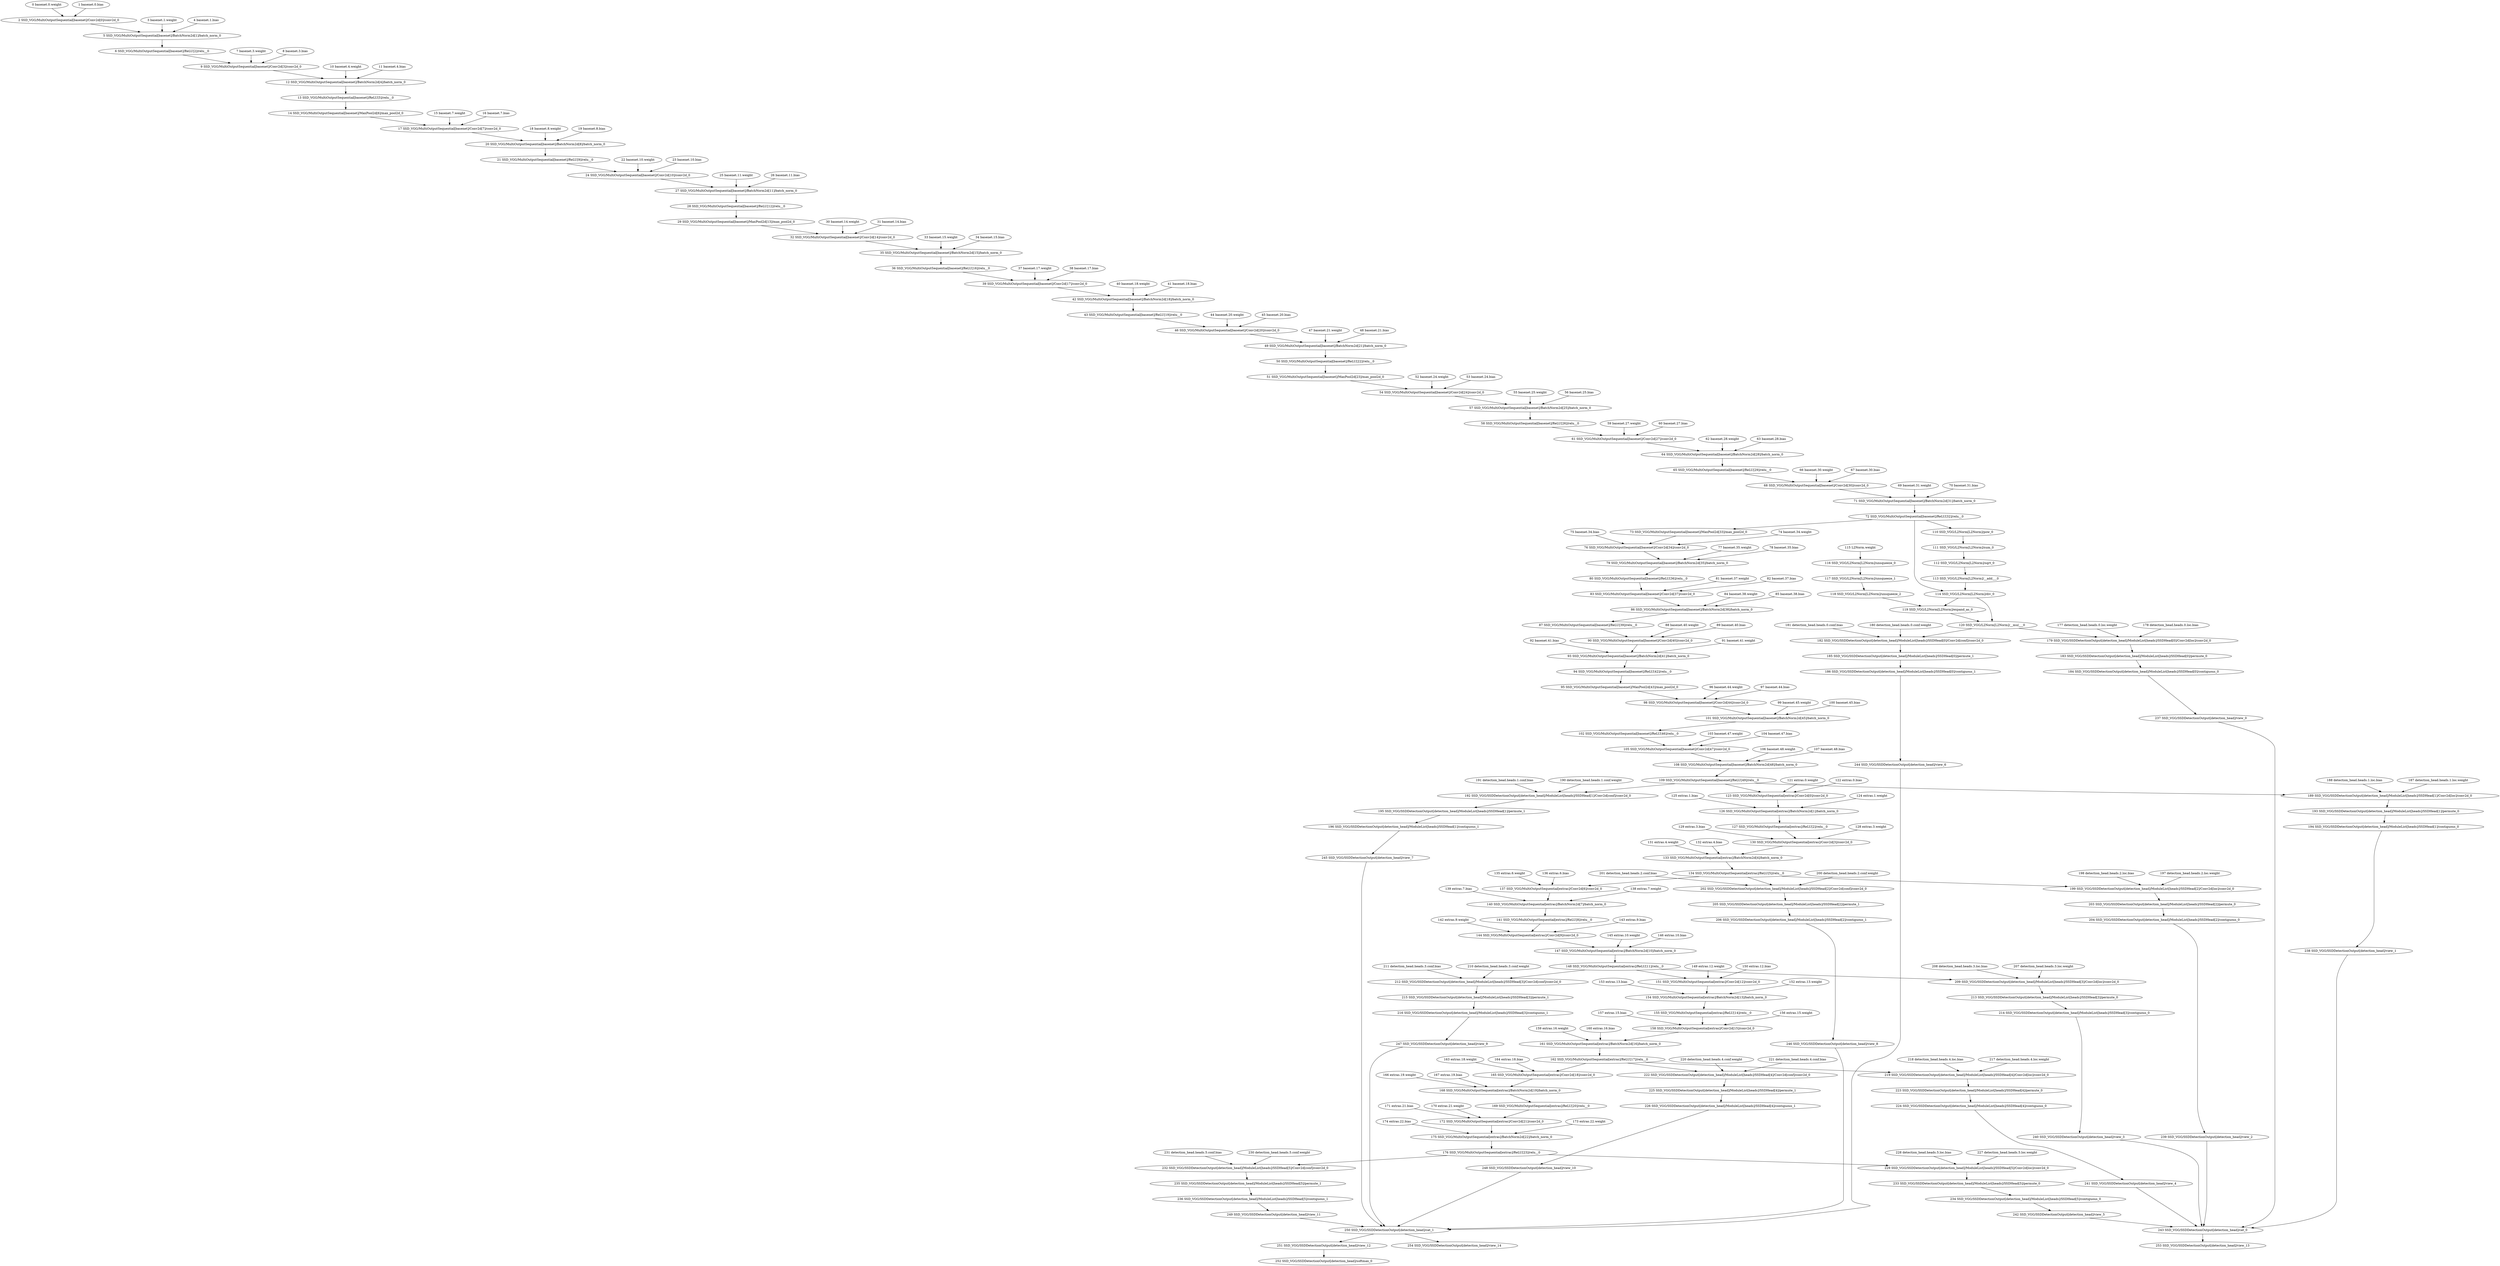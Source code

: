 strict digraph  {
"0 basenet.0.weight" [id=0, type=nncf_model_const];
"1 basenet.0.bias" [id=1, type=nncf_model_const];
"2 SSD_VGG/MultiOutputSequential[basenet]/Conv2d[0]/conv2d_0" [id=2, type=conv2d];
"3 basenet.1.weight" [id=3, type=nncf_model_const];
"4 basenet.1.bias" [id=4, type=nncf_model_const];
"5 SSD_VGG/MultiOutputSequential[basenet]/BatchNorm2d[1]/batch_norm_0" [id=5, type=batch_norm];
"6 SSD_VGG/MultiOutputSequential[basenet]/ReLU[2]/relu__0" [id=6, type=relu_];
"7 basenet.3.weight" [id=7, type=nncf_model_const];
"8 basenet.3.bias" [id=8, type=nncf_model_const];
"9 SSD_VGG/MultiOutputSequential[basenet]/Conv2d[3]/conv2d_0" [id=9, type=conv2d];
"10 basenet.4.weight" [id=10, type=nncf_model_const];
"11 basenet.4.bias" [id=11, type=nncf_model_const];
"12 SSD_VGG/MultiOutputSequential[basenet]/BatchNorm2d[4]/batch_norm_0" [id=12, type=batch_norm];
"13 SSD_VGG/MultiOutputSequential[basenet]/ReLU[5]/relu__0" [id=13, type=relu_];
"14 SSD_VGG/MultiOutputSequential[basenet]/MaxPool2d[6]/max_pool2d_0" [id=14, type=max_pool2d];
"15 basenet.7.weight" [id=15, type=nncf_model_const];
"16 basenet.7.bias" [id=16, type=nncf_model_const];
"17 SSD_VGG/MultiOutputSequential[basenet]/Conv2d[7]/conv2d_0" [id=17, type=conv2d];
"18 basenet.8.weight" [id=18, type=nncf_model_const];
"19 basenet.8.bias" [id=19, type=nncf_model_const];
"20 SSD_VGG/MultiOutputSequential[basenet]/BatchNorm2d[8]/batch_norm_0" [id=20, type=batch_norm];
"21 SSD_VGG/MultiOutputSequential[basenet]/ReLU[9]/relu__0" [id=21, type=relu_];
"22 basenet.10.weight" [id=22, type=nncf_model_const];
"23 basenet.10.bias" [id=23, type=nncf_model_const];
"24 SSD_VGG/MultiOutputSequential[basenet]/Conv2d[10]/conv2d_0" [id=24, type=conv2d];
"25 basenet.11.weight" [id=25, type=nncf_model_const];
"26 basenet.11.bias" [id=26, type=nncf_model_const];
"27 SSD_VGG/MultiOutputSequential[basenet]/BatchNorm2d[11]/batch_norm_0" [id=27, type=batch_norm];
"28 SSD_VGG/MultiOutputSequential[basenet]/ReLU[12]/relu__0" [id=28, type=relu_];
"29 SSD_VGG/MultiOutputSequential[basenet]/MaxPool2d[13]/max_pool2d_0" [id=29, type=max_pool2d];
"30 basenet.14.weight" [id=30, type=nncf_model_const];
"31 basenet.14.bias" [id=31, type=nncf_model_const];
"32 SSD_VGG/MultiOutputSequential[basenet]/Conv2d[14]/conv2d_0" [id=32, type=conv2d];
"33 basenet.15.weight" [id=33, type=nncf_model_const];
"34 basenet.15.bias" [id=34, type=nncf_model_const];
"35 SSD_VGG/MultiOutputSequential[basenet]/BatchNorm2d[15]/batch_norm_0" [id=35, type=batch_norm];
"36 SSD_VGG/MultiOutputSequential[basenet]/ReLU[16]/relu__0" [id=36, type=relu_];
"37 basenet.17.weight" [id=37, type=nncf_model_const];
"38 basenet.17.bias" [id=38, type=nncf_model_const];
"39 SSD_VGG/MultiOutputSequential[basenet]/Conv2d[17]/conv2d_0" [id=39, type=conv2d];
"40 basenet.18.weight" [id=40, type=nncf_model_const];
"41 basenet.18.bias" [id=41, type=nncf_model_const];
"42 SSD_VGG/MultiOutputSequential[basenet]/BatchNorm2d[18]/batch_norm_0" [id=42, type=batch_norm];
"43 SSD_VGG/MultiOutputSequential[basenet]/ReLU[19]/relu__0" [id=43, type=relu_];
"44 basenet.20.weight" [id=44, type=nncf_model_const];
"45 basenet.20.bias" [id=45, type=nncf_model_const];
"46 SSD_VGG/MultiOutputSequential[basenet]/Conv2d[20]/conv2d_0" [id=46, type=conv2d];
"47 basenet.21.weight" [id=47, type=nncf_model_const];
"48 basenet.21.bias" [id=48, type=nncf_model_const];
"49 SSD_VGG/MultiOutputSequential[basenet]/BatchNorm2d[21]/batch_norm_0" [id=49, type=batch_norm];
"50 SSD_VGG/MultiOutputSequential[basenet]/ReLU[22]/relu__0" [id=50, type=relu_];
"51 SSD_VGG/MultiOutputSequential[basenet]/MaxPool2d[23]/max_pool2d_0" [id=51, type=max_pool2d];
"52 basenet.24.weight" [id=52, type=nncf_model_const];
"53 basenet.24.bias" [id=53, type=nncf_model_const];
"54 SSD_VGG/MultiOutputSequential[basenet]/Conv2d[24]/conv2d_0" [id=54, type=conv2d];
"55 basenet.25.weight" [id=55, type=nncf_model_const];
"56 basenet.25.bias" [id=56, type=nncf_model_const];
"57 SSD_VGG/MultiOutputSequential[basenet]/BatchNorm2d[25]/batch_norm_0" [id=57, type=batch_norm];
"58 SSD_VGG/MultiOutputSequential[basenet]/ReLU[26]/relu__0" [id=58, type=relu_];
"59 basenet.27.weight" [id=59, type=nncf_model_const];
"60 basenet.27.bias" [id=60, type=nncf_model_const];
"61 SSD_VGG/MultiOutputSequential[basenet]/Conv2d[27]/conv2d_0" [id=61, type=conv2d];
"62 basenet.28.weight" [id=62, type=nncf_model_const];
"63 basenet.28.bias" [id=63, type=nncf_model_const];
"64 SSD_VGG/MultiOutputSequential[basenet]/BatchNorm2d[28]/batch_norm_0" [id=64, type=batch_norm];
"65 SSD_VGG/MultiOutputSequential[basenet]/ReLU[29]/relu__0" [id=65, type=relu_];
"66 basenet.30.weight" [id=66, type=nncf_model_const];
"67 basenet.30.bias" [id=67, type=nncf_model_const];
"68 SSD_VGG/MultiOutputSequential[basenet]/Conv2d[30]/conv2d_0" [id=68, type=conv2d];
"69 basenet.31.weight" [id=69, type=nncf_model_const];
"70 basenet.31.bias" [id=70, type=nncf_model_const];
"71 SSD_VGG/MultiOutputSequential[basenet]/BatchNorm2d[31]/batch_norm_0" [id=71, type=batch_norm];
"72 SSD_VGG/MultiOutputSequential[basenet]/ReLU[32]/relu__0" [id=72, type=relu_];
"73 SSD_VGG/MultiOutputSequential[basenet]/MaxPool2d[33]/max_pool2d_0" [id=73, type=max_pool2d];
"74 basenet.34.weight" [id=74, type=nncf_model_const];
"75 basenet.34.bias" [id=75, type=nncf_model_const];
"76 SSD_VGG/MultiOutputSequential[basenet]/Conv2d[34]/conv2d_0" [id=76, type=conv2d];
"77 basenet.35.weight" [id=77, type=nncf_model_const];
"78 basenet.35.bias" [id=78, type=nncf_model_const];
"79 SSD_VGG/MultiOutputSequential[basenet]/BatchNorm2d[35]/batch_norm_0" [id=79, type=batch_norm];
"80 SSD_VGG/MultiOutputSequential[basenet]/ReLU[36]/relu__0" [id=80, type=relu_];
"81 basenet.37.weight" [id=81, type=nncf_model_const];
"82 basenet.37.bias" [id=82, type=nncf_model_const];
"83 SSD_VGG/MultiOutputSequential[basenet]/Conv2d[37]/conv2d_0" [id=83, type=conv2d];
"84 basenet.38.weight" [id=84, type=nncf_model_const];
"85 basenet.38.bias" [id=85, type=nncf_model_const];
"86 SSD_VGG/MultiOutputSequential[basenet]/BatchNorm2d[38]/batch_norm_0" [id=86, type=batch_norm];
"87 SSD_VGG/MultiOutputSequential[basenet]/ReLU[39]/relu__0" [id=87, type=relu_];
"88 basenet.40.weight" [id=88, type=nncf_model_const];
"89 basenet.40.bias" [id=89, type=nncf_model_const];
"90 SSD_VGG/MultiOutputSequential[basenet]/Conv2d[40]/conv2d_0" [id=90, type=conv2d];
"91 basenet.41.weight" [id=91, type=nncf_model_const];
"92 basenet.41.bias" [id=92, type=nncf_model_const];
"93 SSD_VGG/MultiOutputSequential[basenet]/BatchNorm2d[41]/batch_norm_0" [id=93, type=batch_norm];
"94 SSD_VGG/MultiOutputSequential[basenet]/ReLU[42]/relu__0" [id=94, type=relu_];
"95 SSD_VGG/MultiOutputSequential[basenet]/MaxPool2d[43]/max_pool2d_0" [id=95, type=max_pool2d];
"96 basenet.44.weight" [id=96, type=nncf_model_const];
"97 basenet.44.bias" [id=97, type=nncf_model_const];
"98 SSD_VGG/MultiOutputSequential[basenet]/Conv2d[44]/conv2d_0" [id=98, type=conv2d];
"99 basenet.45.weight" [id=99, type=nncf_model_const];
"100 basenet.45.bias" [id=100, type=nncf_model_const];
"101 SSD_VGG/MultiOutputSequential[basenet]/BatchNorm2d[45]/batch_norm_0" [id=101, type=batch_norm];
"102 SSD_VGG/MultiOutputSequential[basenet]/ReLU[46]/relu__0" [id=102, type=relu_];
"103 basenet.47.weight" [id=103, type=nncf_model_const];
"104 basenet.47.bias" [id=104, type=nncf_model_const];
"105 SSD_VGG/MultiOutputSequential[basenet]/Conv2d[47]/conv2d_0" [id=105, type=conv2d];
"106 basenet.48.weight" [id=106, type=nncf_model_const];
"107 basenet.48.bias" [id=107, type=nncf_model_const];
"108 SSD_VGG/MultiOutputSequential[basenet]/BatchNorm2d[48]/batch_norm_0" [id=108, type=batch_norm];
"109 SSD_VGG/MultiOutputSequential[basenet]/ReLU[49]/relu__0" [id=109, type=relu_];
"110 SSD_VGG/L2Norm[L2Norm]/pow_0" [id=110, type=pow];
"111 SSD_VGG/L2Norm[L2Norm]/sum_0" [id=111, type=sum];
"112 SSD_VGG/L2Norm[L2Norm]/sqrt_0" [id=112, type=sqrt];
"113 SSD_VGG/L2Norm[L2Norm]/__add___0" [id=113, type=__add__];
"114 SSD_VGG/L2Norm[L2Norm]/div_0" [id=114, type=div];
"115 L2Norm.weight" [id=115, type=nncf_model_const];
"116 SSD_VGG/L2Norm[L2Norm]/unsqueeze_0" [id=116, type=unsqueeze];
"117 SSD_VGG/L2Norm[L2Norm]/unsqueeze_1" [id=117, type=unsqueeze];
"118 SSD_VGG/L2Norm[L2Norm]/unsqueeze_2" [id=118, type=unsqueeze];
"119 SSD_VGG/L2Norm[L2Norm]/expand_as_0" [id=119, type=expand_as];
"120 SSD_VGG/L2Norm[L2Norm]/__mul___0" [id=120, type=__mul__];
"121 extras.0.weight" [id=121, type=nncf_model_const];
"122 extras.0.bias" [id=122, type=nncf_model_const];
"123 SSD_VGG/MultiOutputSequential[extras]/Conv2d[0]/conv2d_0" [id=123, type=conv2d];
"124 extras.1.weight" [id=124, type=nncf_model_const];
"125 extras.1.bias" [id=125, type=nncf_model_const];
"126 SSD_VGG/MultiOutputSequential[extras]/BatchNorm2d[1]/batch_norm_0" [id=126, type=batch_norm];
"127 SSD_VGG/MultiOutputSequential[extras]/ReLU[2]/relu__0" [id=127, type=relu_];
"128 extras.3.weight" [id=128, type=nncf_model_const];
"129 extras.3.bias" [id=129, type=nncf_model_const];
"130 SSD_VGG/MultiOutputSequential[extras]/Conv2d[3]/conv2d_0" [id=130, type=conv2d];
"131 extras.4.weight" [id=131, type=nncf_model_const];
"132 extras.4.bias" [id=132, type=nncf_model_const];
"133 SSD_VGG/MultiOutputSequential[extras]/BatchNorm2d[4]/batch_norm_0" [id=133, type=batch_norm];
"134 SSD_VGG/MultiOutputSequential[extras]/ReLU[5]/relu__0" [id=134, type=relu_];
"135 extras.6.weight" [id=135, type=nncf_model_const];
"136 extras.6.bias" [id=136, type=nncf_model_const];
"137 SSD_VGG/MultiOutputSequential[extras]/Conv2d[6]/conv2d_0" [id=137, type=conv2d];
"138 extras.7.weight" [id=138, type=nncf_model_const];
"139 extras.7.bias" [id=139, type=nncf_model_const];
"140 SSD_VGG/MultiOutputSequential[extras]/BatchNorm2d[7]/batch_norm_0" [id=140, type=batch_norm];
"141 SSD_VGG/MultiOutputSequential[extras]/ReLU[8]/relu__0" [id=141, type=relu_];
"142 extras.9.weight" [id=142, type=nncf_model_const];
"143 extras.9.bias" [id=143, type=nncf_model_const];
"144 SSD_VGG/MultiOutputSequential[extras]/Conv2d[9]/conv2d_0" [id=144, type=conv2d];
"145 extras.10.weight" [id=145, type=nncf_model_const];
"146 extras.10.bias" [id=146, type=nncf_model_const];
"147 SSD_VGG/MultiOutputSequential[extras]/BatchNorm2d[10]/batch_norm_0" [id=147, type=batch_norm];
"148 SSD_VGG/MultiOutputSequential[extras]/ReLU[11]/relu__0" [id=148, type=relu_];
"149 extras.12.weight" [id=149, type=nncf_model_const];
"150 extras.12.bias" [id=150, type=nncf_model_const];
"151 SSD_VGG/MultiOutputSequential[extras]/Conv2d[12]/conv2d_0" [id=151, type=conv2d];
"152 extras.13.weight" [id=152, type=nncf_model_const];
"153 extras.13.bias" [id=153, type=nncf_model_const];
"154 SSD_VGG/MultiOutputSequential[extras]/BatchNorm2d[13]/batch_norm_0" [id=154, type=batch_norm];
"155 SSD_VGG/MultiOutputSequential[extras]/ReLU[14]/relu__0" [id=155, type=relu_];
"156 extras.15.weight" [id=156, type=nncf_model_const];
"157 extras.15.bias" [id=157, type=nncf_model_const];
"158 SSD_VGG/MultiOutputSequential[extras]/Conv2d[15]/conv2d_0" [id=158, type=conv2d];
"159 extras.16.weight" [id=159, type=nncf_model_const];
"160 extras.16.bias" [id=160, type=nncf_model_const];
"161 SSD_VGG/MultiOutputSequential[extras]/BatchNorm2d[16]/batch_norm_0" [id=161, type=batch_norm];
"162 SSD_VGG/MultiOutputSequential[extras]/ReLU[17]/relu__0" [id=162, type=relu_];
"163 extras.18.weight" [id=163, type=nncf_model_const];
"164 extras.18.bias" [id=164, type=nncf_model_const];
"165 SSD_VGG/MultiOutputSequential[extras]/Conv2d[18]/conv2d_0" [id=165, type=conv2d];
"166 extras.19.weight" [id=166, type=nncf_model_const];
"167 extras.19.bias" [id=167, type=nncf_model_const];
"168 SSD_VGG/MultiOutputSequential[extras]/BatchNorm2d[19]/batch_norm_0" [id=168, type=batch_norm];
"169 SSD_VGG/MultiOutputSequential[extras]/ReLU[20]/relu__0" [id=169, type=relu_];
"170 extras.21.weight" [id=170, type=nncf_model_const];
"171 extras.21.bias" [id=171, type=nncf_model_const];
"172 SSD_VGG/MultiOutputSequential[extras]/Conv2d[21]/conv2d_0" [id=172, type=conv2d];
"173 extras.22.weight" [id=173, type=nncf_model_const];
"174 extras.22.bias" [id=174, type=nncf_model_const];
"175 SSD_VGG/MultiOutputSequential[extras]/BatchNorm2d[22]/batch_norm_0" [id=175, type=batch_norm];
"176 SSD_VGG/MultiOutputSequential[extras]/ReLU[23]/relu__0" [id=176, type=relu_];
"177 detection_head.heads.0.loc.weight" [id=177, type=nncf_model_const];
"178 detection_head.heads.0.loc.bias" [id=178, type=nncf_model_const];
"179 SSD_VGG/SSDDetectionOutput[detection_head]/ModuleList[heads]/SSDHead[0]/Conv2d[loc]/conv2d_0" [id=179, type=conv2d];
"180 detection_head.heads.0.conf.weight" [id=180, type=nncf_model_const];
"181 detection_head.heads.0.conf.bias" [id=181, type=nncf_model_const];
"182 SSD_VGG/SSDDetectionOutput[detection_head]/ModuleList[heads]/SSDHead[0]/Conv2d[conf]/conv2d_0" [id=182, type=conv2d];
"183 SSD_VGG/SSDDetectionOutput[detection_head]/ModuleList[heads]/SSDHead[0]/permute_0" [id=183, type=permute];
"184 SSD_VGG/SSDDetectionOutput[detection_head]/ModuleList[heads]/SSDHead[0]/contiguous_0" [id=184, type=contiguous];
"185 SSD_VGG/SSDDetectionOutput[detection_head]/ModuleList[heads]/SSDHead[0]/permute_1" [id=185, type=permute];
"186 SSD_VGG/SSDDetectionOutput[detection_head]/ModuleList[heads]/SSDHead[0]/contiguous_1" [id=186, type=contiguous];
"187 detection_head.heads.1.loc.weight" [id=187, type=nncf_model_const];
"188 detection_head.heads.1.loc.bias" [id=188, type=nncf_model_const];
"189 SSD_VGG/SSDDetectionOutput[detection_head]/ModuleList[heads]/SSDHead[1]/Conv2d[loc]/conv2d_0" [id=189, type=conv2d];
"190 detection_head.heads.1.conf.weight" [id=190, type=nncf_model_const];
"191 detection_head.heads.1.conf.bias" [id=191, type=nncf_model_const];
"192 SSD_VGG/SSDDetectionOutput[detection_head]/ModuleList[heads]/SSDHead[1]/Conv2d[conf]/conv2d_0" [id=192, type=conv2d];
"193 SSD_VGG/SSDDetectionOutput[detection_head]/ModuleList[heads]/SSDHead[1]/permute_0" [id=193, type=permute];
"194 SSD_VGG/SSDDetectionOutput[detection_head]/ModuleList[heads]/SSDHead[1]/contiguous_0" [id=194, type=contiguous];
"195 SSD_VGG/SSDDetectionOutput[detection_head]/ModuleList[heads]/SSDHead[1]/permute_1" [id=195, type=permute];
"196 SSD_VGG/SSDDetectionOutput[detection_head]/ModuleList[heads]/SSDHead[1]/contiguous_1" [id=196, type=contiguous];
"197 detection_head.heads.2.loc.weight" [id=197, type=nncf_model_const];
"198 detection_head.heads.2.loc.bias" [id=198, type=nncf_model_const];
"199 SSD_VGG/SSDDetectionOutput[detection_head]/ModuleList[heads]/SSDHead[2]/Conv2d[loc]/conv2d_0" [id=199, type=conv2d];
"200 detection_head.heads.2.conf.weight" [id=200, type=nncf_model_const];
"201 detection_head.heads.2.conf.bias" [id=201, type=nncf_model_const];
"202 SSD_VGG/SSDDetectionOutput[detection_head]/ModuleList[heads]/SSDHead[2]/Conv2d[conf]/conv2d_0" [id=202, type=conv2d];
"203 SSD_VGG/SSDDetectionOutput[detection_head]/ModuleList[heads]/SSDHead[2]/permute_0" [id=203, type=permute];
"204 SSD_VGG/SSDDetectionOutput[detection_head]/ModuleList[heads]/SSDHead[2]/contiguous_0" [id=204, type=contiguous];
"205 SSD_VGG/SSDDetectionOutput[detection_head]/ModuleList[heads]/SSDHead[2]/permute_1" [id=205, type=permute];
"206 SSD_VGG/SSDDetectionOutput[detection_head]/ModuleList[heads]/SSDHead[2]/contiguous_1" [id=206, type=contiguous];
"207 detection_head.heads.3.loc.weight" [id=207, type=nncf_model_const];
"208 detection_head.heads.3.loc.bias" [id=208, type=nncf_model_const];
"209 SSD_VGG/SSDDetectionOutput[detection_head]/ModuleList[heads]/SSDHead[3]/Conv2d[loc]/conv2d_0" [id=209, type=conv2d];
"210 detection_head.heads.3.conf.weight" [id=210, type=nncf_model_const];
"211 detection_head.heads.3.conf.bias" [id=211, type=nncf_model_const];
"212 SSD_VGG/SSDDetectionOutput[detection_head]/ModuleList[heads]/SSDHead[3]/Conv2d[conf]/conv2d_0" [id=212, type=conv2d];
"213 SSD_VGG/SSDDetectionOutput[detection_head]/ModuleList[heads]/SSDHead[3]/permute_0" [id=213, type=permute];
"214 SSD_VGG/SSDDetectionOutput[detection_head]/ModuleList[heads]/SSDHead[3]/contiguous_0" [id=214, type=contiguous];
"215 SSD_VGG/SSDDetectionOutput[detection_head]/ModuleList[heads]/SSDHead[3]/permute_1" [id=215, type=permute];
"216 SSD_VGG/SSDDetectionOutput[detection_head]/ModuleList[heads]/SSDHead[3]/contiguous_1" [id=216, type=contiguous];
"217 detection_head.heads.4.loc.weight" [id=217, type=nncf_model_const];
"218 detection_head.heads.4.loc.bias" [id=218, type=nncf_model_const];
"219 SSD_VGG/SSDDetectionOutput[detection_head]/ModuleList[heads]/SSDHead[4]/Conv2d[loc]/conv2d_0" [id=219, type=conv2d];
"220 detection_head.heads.4.conf.weight" [id=220, type=nncf_model_const];
"221 detection_head.heads.4.conf.bias" [id=221, type=nncf_model_const];
"222 SSD_VGG/SSDDetectionOutput[detection_head]/ModuleList[heads]/SSDHead[4]/Conv2d[conf]/conv2d_0" [id=222, type=conv2d];
"223 SSD_VGG/SSDDetectionOutput[detection_head]/ModuleList[heads]/SSDHead[4]/permute_0" [id=223, type=permute];
"224 SSD_VGG/SSDDetectionOutput[detection_head]/ModuleList[heads]/SSDHead[4]/contiguous_0" [id=224, type=contiguous];
"225 SSD_VGG/SSDDetectionOutput[detection_head]/ModuleList[heads]/SSDHead[4]/permute_1" [id=225, type=permute];
"226 SSD_VGG/SSDDetectionOutput[detection_head]/ModuleList[heads]/SSDHead[4]/contiguous_1" [id=226, type=contiguous];
"227 detection_head.heads.5.loc.weight" [id=227, type=nncf_model_const];
"228 detection_head.heads.5.loc.bias" [id=228, type=nncf_model_const];
"229 SSD_VGG/SSDDetectionOutput[detection_head]/ModuleList[heads]/SSDHead[5]/Conv2d[loc]/conv2d_0" [id=229, type=conv2d];
"230 detection_head.heads.5.conf.weight" [id=230, type=nncf_model_const];
"231 detection_head.heads.5.conf.bias" [id=231, type=nncf_model_const];
"232 SSD_VGG/SSDDetectionOutput[detection_head]/ModuleList[heads]/SSDHead[5]/Conv2d[conf]/conv2d_0" [id=232, type=conv2d];
"233 SSD_VGG/SSDDetectionOutput[detection_head]/ModuleList[heads]/SSDHead[5]/permute_0" [id=233, type=permute];
"234 SSD_VGG/SSDDetectionOutput[detection_head]/ModuleList[heads]/SSDHead[5]/contiguous_0" [id=234, type=contiguous];
"235 SSD_VGG/SSDDetectionOutput[detection_head]/ModuleList[heads]/SSDHead[5]/permute_1" [id=235, type=permute];
"236 SSD_VGG/SSDDetectionOutput[detection_head]/ModuleList[heads]/SSDHead[5]/contiguous_1" [id=236, type=contiguous];
"237 SSD_VGG/SSDDetectionOutput[detection_head]/view_0" [id=237, type=view];
"238 SSD_VGG/SSDDetectionOutput[detection_head]/view_1" [id=238, type=view];
"239 SSD_VGG/SSDDetectionOutput[detection_head]/view_2" [id=239, type=view];
"240 SSD_VGG/SSDDetectionOutput[detection_head]/view_3" [id=240, type=view];
"241 SSD_VGG/SSDDetectionOutput[detection_head]/view_4" [id=241, type=view];
"242 SSD_VGG/SSDDetectionOutput[detection_head]/view_5" [id=242, type=view];
"243 SSD_VGG/SSDDetectionOutput[detection_head]/cat_0" [id=243, type=cat];
"244 SSD_VGG/SSDDetectionOutput[detection_head]/view_6" [id=244, type=view];
"245 SSD_VGG/SSDDetectionOutput[detection_head]/view_7" [id=245, type=view];
"246 SSD_VGG/SSDDetectionOutput[detection_head]/view_8" [id=246, type=view];
"247 SSD_VGG/SSDDetectionOutput[detection_head]/view_9" [id=247, type=view];
"248 SSD_VGG/SSDDetectionOutput[detection_head]/view_10" [id=248, type=view];
"249 SSD_VGG/SSDDetectionOutput[detection_head]/view_11" [id=249, type=view];
"250 SSD_VGG/SSDDetectionOutput[detection_head]/cat_1" [id=250, type=cat];
"251 SSD_VGG/SSDDetectionOutput[detection_head]/view_12" [id=251, type=view];
"252 SSD_VGG/SSDDetectionOutput[detection_head]/softmax_0" [id=252, type=softmax];
"253 SSD_VGG/SSDDetectionOutput[detection_head]/view_13" [id=253, type=view];
"254 SSD_VGG/SSDDetectionOutput[detection_head]/view_14" [id=254, type=view];
"0 basenet.0.weight" -> "2 SSD_VGG/MultiOutputSequential[basenet]/Conv2d[0]/conv2d_0";
"1 basenet.0.bias" -> "2 SSD_VGG/MultiOutputSequential[basenet]/Conv2d[0]/conv2d_0";
"2 SSD_VGG/MultiOutputSequential[basenet]/Conv2d[0]/conv2d_0" -> "5 SSD_VGG/MultiOutputSequential[basenet]/BatchNorm2d[1]/batch_norm_0";
"3 basenet.1.weight" -> "5 SSD_VGG/MultiOutputSequential[basenet]/BatchNorm2d[1]/batch_norm_0";
"4 basenet.1.bias" -> "5 SSD_VGG/MultiOutputSequential[basenet]/BatchNorm2d[1]/batch_norm_0";
"5 SSD_VGG/MultiOutputSequential[basenet]/BatchNorm2d[1]/batch_norm_0" -> "6 SSD_VGG/MultiOutputSequential[basenet]/ReLU[2]/relu__0";
"6 SSD_VGG/MultiOutputSequential[basenet]/ReLU[2]/relu__0" -> "9 SSD_VGG/MultiOutputSequential[basenet]/Conv2d[3]/conv2d_0";
"7 basenet.3.weight" -> "9 SSD_VGG/MultiOutputSequential[basenet]/Conv2d[3]/conv2d_0";
"8 basenet.3.bias" -> "9 SSD_VGG/MultiOutputSequential[basenet]/Conv2d[3]/conv2d_0";
"9 SSD_VGG/MultiOutputSequential[basenet]/Conv2d[3]/conv2d_0" -> "12 SSD_VGG/MultiOutputSequential[basenet]/BatchNorm2d[4]/batch_norm_0";
"10 basenet.4.weight" -> "12 SSD_VGG/MultiOutputSequential[basenet]/BatchNorm2d[4]/batch_norm_0";
"11 basenet.4.bias" -> "12 SSD_VGG/MultiOutputSequential[basenet]/BatchNorm2d[4]/batch_norm_0";
"12 SSD_VGG/MultiOutputSequential[basenet]/BatchNorm2d[4]/batch_norm_0" -> "13 SSD_VGG/MultiOutputSequential[basenet]/ReLU[5]/relu__0";
"13 SSD_VGG/MultiOutputSequential[basenet]/ReLU[5]/relu__0" -> "14 SSD_VGG/MultiOutputSequential[basenet]/MaxPool2d[6]/max_pool2d_0";
"14 SSD_VGG/MultiOutputSequential[basenet]/MaxPool2d[6]/max_pool2d_0" -> "17 SSD_VGG/MultiOutputSequential[basenet]/Conv2d[7]/conv2d_0";
"15 basenet.7.weight" -> "17 SSD_VGG/MultiOutputSequential[basenet]/Conv2d[7]/conv2d_0";
"16 basenet.7.bias" -> "17 SSD_VGG/MultiOutputSequential[basenet]/Conv2d[7]/conv2d_0";
"17 SSD_VGG/MultiOutputSequential[basenet]/Conv2d[7]/conv2d_0" -> "20 SSD_VGG/MultiOutputSequential[basenet]/BatchNorm2d[8]/batch_norm_0";
"18 basenet.8.weight" -> "20 SSD_VGG/MultiOutputSequential[basenet]/BatchNorm2d[8]/batch_norm_0";
"19 basenet.8.bias" -> "20 SSD_VGG/MultiOutputSequential[basenet]/BatchNorm2d[8]/batch_norm_0";
"20 SSD_VGG/MultiOutputSequential[basenet]/BatchNorm2d[8]/batch_norm_0" -> "21 SSD_VGG/MultiOutputSequential[basenet]/ReLU[9]/relu__0";
"21 SSD_VGG/MultiOutputSequential[basenet]/ReLU[9]/relu__0" -> "24 SSD_VGG/MultiOutputSequential[basenet]/Conv2d[10]/conv2d_0";
"22 basenet.10.weight" -> "24 SSD_VGG/MultiOutputSequential[basenet]/Conv2d[10]/conv2d_0";
"23 basenet.10.bias" -> "24 SSD_VGG/MultiOutputSequential[basenet]/Conv2d[10]/conv2d_0";
"24 SSD_VGG/MultiOutputSequential[basenet]/Conv2d[10]/conv2d_0" -> "27 SSD_VGG/MultiOutputSequential[basenet]/BatchNorm2d[11]/batch_norm_0";
"25 basenet.11.weight" -> "27 SSD_VGG/MultiOutputSequential[basenet]/BatchNorm2d[11]/batch_norm_0";
"26 basenet.11.bias" -> "27 SSD_VGG/MultiOutputSequential[basenet]/BatchNorm2d[11]/batch_norm_0";
"27 SSD_VGG/MultiOutputSequential[basenet]/BatchNorm2d[11]/batch_norm_0" -> "28 SSD_VGG/MultiOutputSequential[basenet]/ReLU[12]/relu__0";
"28 SSD_VGG/MultiOutputSequential[basenet]/ReLU[12]/relu__0" -> "29 SSD_VGG/MultiOutputSequential[basenet]/MaxPool2d[13]/max_pool2d_0";
"29 SSD_VGG/MultiOutputSequential[basenet]/MaxPool2d[13]/max_pool2d_0" -> "32 SSD_VGG/MultiOutputSequential[basenet]/Conv2d[14]/conv2d_0";
"30 basenet.14.weight" -> "32 SSD_VGG/MultiOutputSequential[basenet]/Conv2d[14]/conv2d_0";
"31 basenet.14.bias" -> "32 SSD_VGG/MultiOutputSequential[basenet]/Conv2d[14]/conv2d_0";
"32 SSD_VGG/MultiOutputSequential[basenet]/Conv2d[14]/conv2d_0" -> "35 SSD_VGG/MultiOutputSequential[basenet]/BatchNorm2d[15]/batch_norm_0";
"33 basenet.15.weight" -> "35 SSD_VGG/MultiOutputSequential[basenet]/BatchNorm2d[15]/batch_norm_0";
"34 basenet.15.bias" -> "35 SSD_VGG/MultiOutputSequential[basenet]/BatchNorm2d[15]/batch_norm_0";
"35 SSD_VGG/MultiOutputSequential[basenet]/BatchNorm2d[15]/batch_norm_0" -> "36 SSD_VGG/MultiOutputSequential[basenet]/ReLU[16]/relu__0";
"36 SSD_VGG/MultiOutputSequential[basenet]/ReLU[16]/relu__0" -> "39 SSD_VGG/MultiOutputSequential[basenet]/Conv2d[17]/conv2d_0";
"37 basenet.17.weight" -> "39 SSD_VGG/MultiOutputSequential[basenet]/Conv2d[17]/conv2d_0";
"38 basenet.17.bias" -> "39 SSD_VGG/MultiOutputSequential[basenet]/Conv2d[17]/conv2d_0";
"39 SSD_VGG/MultiOutputSequential[basenet]/Conv2d[17]/conv2d_0" -> "42 SSD_VGG/MultiOutputSequential[basenet]/BatchNorm2d[18]/batch_norm_0";
"40 basenet.18.weight" -> "42 SSD_VGG/MultiOutputSequential[basenet]/BatchNorm2d[18]/batch_norm_0";
"41 basenet.18.bias" -> "42 SSD_VGG/MultiOutputSequential[basenet]/BatchNorm2d[18]/batch_norm_0";
"42 SSD_VGG/MultiOutputSequential[basenet]/BatchNorm2d[18]/batch_norm_0" -> "43 SSD_VGG/MultiOutputSequential[basenet]/ReLU[19]/relu__0";
"43 SSD_VGG/MultiOutputSequential[basenet]/ReLU[19]/relu__0" -> "46 SSD_VGG/MultiOutputSequential[basenet]/Conv2d[20]/conv2d_0";
"44 basenet.20.weight" -> "46 SSD_VGG/MultiOutputSequential[basenet]/Conv2d[20]/conv2d_0";
"45 basenet.20.bias" -> "46 SSD_VGG/MultiOutputSequential[basenet]/Conv2d[20]/conv2d_0";
"46 SSD_VGG/MultiOutputSequential[basenet]/Conv2d[20]/conv2d_0" -> "49 SSD_VGG/MultiOutputSequential[basenet]/BatchNorm2d[21]/batch_norm_0";
"47 basenet.21.weight" -> "49 SSD_VGG/MultiOutputSequential[basenet]/BatchNorm2d[21]/batch_norm_0";
"48 basenet.21.bias" -> "49 SSD_VGG/MultiOutputSequential[basenet]/BatchNorm2d[21]/batch_norm_0";
"49 SSD_VGG/MultiOutputSequential[basenet]/BatchNorm2d[21]/batch_norm_0" -> "50 SSD_VGG/MultiOutputSequential[basenet]/ReLU[22]/relu__0";
"50 SSD_VGG/MultiOutputSequential[basenet]/ReLU[22]/relu__0" -> "51 SSD_VGG/MultiOutputSequential[basenet]/MaxPool2d[23]/max_pool2d_0";
"51 SSD_VGG/MultiOutputSequential[basenet]/MaxPool2d[23]/max_pool2d_0" -> "54 SSD_VGG/MultiOutputSequential[basenet]/Conv2d[24]/conv2d_0";
"52 basenet.24.weight" -> "54 SSD_VGG/MultiOutputSequential[basenet]/Conv2d[24]/conv2d_0";
"53 basenet.24.bias" -> "54 SSD_VGG/MultiOutputSequential[basenet]/Conv2d[24]/conv2d_0";
"54 SSD_VGG/MultiOutputSequential[basenet]/Conv2d[24]/conv2d_0" -> "57 SSD_VGG/MultiOutputSequential[basenet]/BatchNorm2d[25]/batch_norm_0";
"55 basenet.25.weight" -> "57 SSD_VGG/MultiOutputSequential[basenet]/BatchNorm2d[25]/batch_norm_0";
"56 basenet.25.bias" -> "57 SSD_VGG/MultiOutputSequential[basenet]/BatchNorm2d[25]/batch_norm_0";
"57 SSD_VGG/MultiOutputSequential[basenet]/BatchNorm2d[25]/batch_norm_0" -> "58 SSD_VGG/MultiOutputSequential[basenet]/ReLU[26]/relu__0";
"58 SSD_VGG/MultiOutputSequential[basenet]/ReLU[26]/relu__0" -> "61 SSD_VGG/MultiOutputSequential[basenet]/Conv2d[27]/conv2d_0";
"59 basenet.27.weight" -> "61 SSD_VGG/MultiOutputSequential[basenet]/Conv2d[27]/conv2d_0";
"60 basenet.27.bias" -> "61 SSD_VGG/MultiOutputSequential[basenet]/Conv2d[27]/conv2d_0";
"61 SSD_VGG/MultiOutputSequential[basenet]/Conv2d[27]/conv2d_0" -> "64 SSD_VGG/MultiOutputSequential[basenet]/BatchNorm2d[28]/batch_norm_0";
"62 basenet.28.weight" -> "64 SSD_VGG/MultiOutputSequential[basenet]/BatchNorm2d[28]/batch_norm_0";
"63 basenet.28.bias" -> "64 SSD_VGG/MultiOutputSequential[basenet]/BatchNorm2d[28]/batch_norm_0";
"64 SSD_VGG/MultiOutputSequential[basenet]/BatchNorm2d[28]/batch_norm_0" -> "65 SSD_VGG/MultiOutputSequential[basenet]/ReLU[29]/relu__0";
"65 SSD_VGG/MultiOutputSequential[basenet]/ReLU[29]/relu__0" -> "68 SSD_VGG/MultiOutputSequential[basenet]/Conv2d[30]/conv2d_0";
"66 basenet.30.weight" -> "68 SSD_VGG/MultiOutputSequential[basenet]/Conv2d[30]/conv2d_0";
"67 basenet.30.bias" -> "68 SSD_VGG/MultiOutputSequential[basenet]/Conv2d[30]/conv2d_0";
"68 SSD_VGG/MultiOutputSequential[basenet]/Conv2d[30]/conv2d_0" -> "71 SSD_VGG/MultiOutputSequential[basenet]/BatchNorm2d[31]/batch_norm_0";
"69 basenet.31.weight" -> "71 SSD_VGG/MultiOutputSequential[basenet]/BatchNorm2d[31]/batch_norm_0";
"70 basenet.31.bias" -> "71 SSD_VGG/MultiOutputSequential[basenet]/BatchNorm2d[31]/batch_norm_0";
"71 SSD_VGG/MultiOutputSequential[basenet]/BatchNorm2d[31]/batch_norm_0" -> "72 SSD_VGG/MultiOutputSequential[basenet]/ReLU[32]/relu__0";
"72 SSD_VGG/MultiOutputSequential[basenet]/ReLU[32]/relu__0" -> "73 SSD_VGG/MultiOutputSequential[basenet]/MaxPool2d[33]/max_pool2d_0";
"72 SSD_VGG/MultiOutputSequential[basenet]/ReLU[32]/relu__0" -> "110 SSD_VGG/L2Norm[L2Norm]/pow_0";
"72 SSD_VGG/MultiOutputSequential[basenet]/ReLU[32]/relu__0" -> "114 SSD_VGG/L2Norm[L2Norm]/div_0";
"73 SSD_VGG/MultiOutputSequential[basenet]/MaxPool2d[33]/max_pool2d_0" -> "76 SSD_VGG/MultiOutputSequential[basenet]/Conv2d[34]/conv2d_0";
"74 basenet.34.weight" -> "76 SSD_VGG/MultiOutputSequential[basenet]/Conv2d[34]/conv2d_0";
"75 basenet.34.bias" -> "76 SSD_VGG/MultiOutputSequential[basenet]/Conv2d[34]/conv2d_0";
"76 SSD_VGG/MultiOutputSequential[basenet]/Conv2d[34]/conv2d_0" -> "79 SSD_VGG/MultiOutputSequential[basenet]/BatchNorm2d[35]/batch_norm_0";
"77 basenet.35.weight" -> "79 SSD_VGG/MultiOutputSequential[basenet]/BatchNorm2d[35]/batch_norm_0";
"78 basenet.35.bias" -> "79 SSD_VGG/MultiOutputSequential[basenet]/BatchNorm2d[35]/batch_norm_0";
"79 SSD_VGG/MultiOutputSequential[basenet]/BatchNorm2d[35]/batch_norm_0" -> "80 SSD_VGG/MultiOutputSequential[basenet]/ReLU[36]/relu__0";
"80 SSD_VGG/MultiOutputSequential[basenet]/ReLU[36]/relu__0" -> "83 SSD_VGG/MultiOutputSequential[basenet]/Conv2d[37]/conv2d_0";
"81 basenet.37.weight" -> "83 SSD_VGG/MultiOutputSequential[basenet]/Conv2d[37]/conv2d_0";
"82 basenet.37.bias" -> "83 SSD_VGG/MultiOutputSequential[basenet]/Conv2d[37]/conv2d_0";
"83 SSD_VGG/MultiOutputSequential[basenet]/Conv2d[37]/conv2d_0" -> "86 SSD_VGG/MultiOutputSequential[basenet]/BatchNorm2d[38]/batch_norm_0";
"84 basenet.38.weight" -> "86 SSD_VGG/MultiOutputSequential[basenet]/BatchNorm2d[38]/batch_norm_0";
"85 basenet.38.bias" -> "86 SSD_VGG/MultiOutputSequential[basenet]/BatchNorm2d[38]/batch_norm_0";
"86 SSD_VGG/MultiOutputSequential[basenet]/BatchNorm2d[38]/batch_norm_0" -> "87 SSD_VGG/MultiOutputSequential[basenet]/ReLU[39]/relu__0";
"87 SSD_VGG/MultiOutputSequential[basenet]/ReLU[39]/relu__0" -> "90 SSD_VGG/MultiOutputSequential[basenet]/Conv2d[40]/conv2d_0";
"88 basenet.40.weight" -> "90 SSD_VGG/MultiOutputSequential[basenet]/Conv2d[40]/conv2d_0";
"89 basenet.40.bias" -> "90 SSD_VGG/MultiOutputSequential[basenet]/Conv2d[40]/conv2d_0";
"90 SSD_VGG/MultiOutputSequential[basenet]/Conv2d[40]/conv2d_0" -> "93 SSD_VGG/MultiOutputSequential[basenet]/BatchNorm2d[41]/batch_norm_0";
"91 basenet.41.weight" -> "93 SSD_VGG/MultiOutputSequential[basenet]/BatchNorm2d[41]/batch_norm_0";
"92 basenet.41.bias" -> "93 SSD_VGG/MultiOutputSequential[basenet]/BatchNorm2d[41]/batch_norm_0";
"93 SSD_VGG/MultiOutputSequential[basenet]/BatchNorm2d[41]/batch_norm_0" -> "94 SSD_VGG/MultiOutputSequential[basenet]/ReLU[42]/relu__0";
"94 SSD_VGG/MultiOutputSequential[basenet]/ReLU[42]/relu__0" -> "95 SSD_VGG/MultiOutputSequential[basenet]/MaxPool2d[43]/max_pool2d_0";
"95 SSD_VGG/MultiOutputSequential[basenet]/MaxPool2d[43]/max_pool2d_0" -> "98 SSD_VGG/MultiOutputSequential[basenet]/Conv2d[44]/conv2d_0";
"96 basenet.44.weight" -> "98 SSD_VGG/MultiOutputSequential[basenet]/Conv2d[44]/conv2d_0";
"97 basenet.44.bias" -> "98 SSD_VGG/MultiOutputSequential[basenet]/Conv2d[44]/conv2d_0";
"98 SSD_VGG/MultiOutputSequential[basenet]/Conv2d[44]/conv2d_0" -> "101 SSD_VGG/MultiOutputSequential[basenet]/BatchNorm2d[45]/batch_norm_0";
"99 basenet.45.weight" -> "101 SSD_VGG/MultiOutputSequential[basenet]/BatchNorm2d[45]/batch_norm_0";
"100 basenet.45.bias" -> "101 SSD_VGG/MultiOutputSequential[basenet]/BatchNorm2d[45]/batch_norm_0";
"101 SSD_VGG/MultiOutputSequential[basenet]/BatchNorm2d[45]/batch_norm_0" -> "102 SSD_VGG/MultiOutputSequential[basenet]/ReLU[46]/relu__0";
"102 SSD_VGG/MultiOutputSequential[basenet]/ReLU[46]/relu__0" -> "105 SSD_VGG/MultiOutputSequential[basenet]/Conv2d[47]/conv2d_0";
"103 basenet.47.weight" -> "105 SSD_VGG/MultiOutputSequential[basenet]/Conv2d[47]/conv2d_0";
"104 basenet.47.bias" -> "105 SSD_VGG/MultiOutputSequential[basenet]/Conv2d[47]/conv2d_0";
"105 SSD_VGG/MultiOutputSequential[basenet]/Conv2d[47]/conv2d_0" -> "108 SSD_VGG/MultiOutputSequential[basenet]/BatchNorm2d[48]/batch_norm_0";
"106 basenet.48.weight" -> "108 SSD_VGG/MultiOutputSequential[basenet]/BatchNorm2d[48]/batch_norm_0";
"107 basenet.48.bias" -> "108 SSD_VGG/MultiOutputSequential[basenet]/BatchNorm2d[48]/batch_norm_0";
"108 SSD_VGG/MultiOutputSequential[basenet]/BatchNorm2d[48]/batch_norm_0" -> "109 SSD_VGG/MultiOutputSequential[basenet]/ReLU[49]/relu__0";
"109 SSD_VGG/MultiOutputSequential[basenet]/ReLU[49]/relu__0" -> "123 SSD_VGG/MultiOutputSequential[extras]/Conv2d[0]/conv2d_0";
"109 SSD_VGG/MultiOutputSequential[basenet]/ReLU[49]/relu__0" -> "189 SSD_VGG/SSDDetectionOutput[detection_head]/ModuleList[heads]/SSDHead[1]/Conv2d[loc]/conv2d_0";
"109 SSD_VGG/MultiOutputSequential[basenet]/ReLU[49]/relu__0" -> "192 SSD_VGG/SSDDetectionOutput[detection_head]/ModuleList[heads]/SSDHead[1]/Conv2d[conf]/conv2d_0";
"110 SSD_VGG/L2Norm[L2Norm]/pow_0" -> "111 SSD_VGG/L2Norm[L2Norm]/sum_0";
"111 SSD_VGG/L2Norm[L2Norm]/sum_0" -> "112 SSD_VGG/L2Norm[L2Norm]/sqrt_0";
"112 SSD_VGG/L2Norm[L2Norm]/sqrt_0" -> "113 SSD_VGG/L2Norm[L2Norm]/__add___0";
"113 SSD_VGG/L2Norm[L2Norm]/__add___0" -> "114 SSD_VGG/L2Norm[L2Norm]/div_0";
"114 SSD_VGG/L2Norm[L2Norm]/div_0" -> "119 SSD_VGG/L2Norm[L2Norm]/expand_as_0";
"114 SSD_VGG/L2Norm[L2Norm]/div_0" -> "120 SSD_VGG/L2Norm[L2Norm]/__mul___0";
"115 L2Norm.weight" -> "116 SSD_VGG/L2Norm[L2Norm]/unsqueeze_0";
"116 SSD_VGG/L2Norm[L2Norm]/unsqueeze_0" -> "117 SSD_VGG/L2Norm[L2Norm]/unsqueeze_1";
"117 SSD_VGG/L2Norm[L2Norm]/unsqueeze_1" -> "118 SSD_VGG/L2Norm[L2Norm]/unsqueeze_2";
"118 SSD_VGG/L2Norm[L2Norm]/unsqueeze_2" -> "119 SSD_VGG/L2Norm[L2Norm]/expand_as_0";
"119 SSD_VGG/L2Norm[L2Norm]/expand_as_0" -> "120 SSD_VGG/L2Norm[L2Norm]/__mul___0";
"120 SSD_VGG/L2Norm[L2Norm]/__mul___0" -> "179 SSD_VGG/SSDDetectionOutput[detection_head]/ModuleList[heads]/SSDHead[0]/Conv2d[loc]/conv2d_0";
"120 SSD_VGG/L2Norm[L2Norm]/__mul___0" -> "182 SSD_VGG/SSDDetectionOutput[detection_head]/ModuleList[heads]/SSDHead[0]/Conv2d[conf]/conv2d_0";
"121 extras.0.weight" -> "123 SSD_VGG/MultiOutputSequential[extras]/Conv2d[0]/conv2d_0";
"122 extras.0.bias" -> "123 SSD_VGG/MultiOutputSequential[extras]/Conv2d[0]/conv2d_0";
"123 SSD_VGG/MultiOutputSequential[extras]/Conv2d[0]/conv2d_0" -> "126 SSD_VGG/MultiOutputSequential[extras]/BatchNorm2d[1]/batch_norm_0";
"124 extras.1.weight" -> "126 SSD_VGG/MultiOutputSequential[extras]/BatchNorm2d[1]/batch_norm_0";
"125 extras.1.bias" -> "126 SSD_VGG/MultiOutputSequential[extras]/BatchNorm2d[1]/batch_norm_0";
"126 SSD_VGG/MultiOutputSequential[extras]/BatchNorm2d[1]/batch_norm_0" -> "127 SSD_VGG/MultiOutputSequential[extras]/ReLU[2]/relu__0";
"127 SSD_VGG/MultiOutputSequential[extras]/ReLU[2]/relu__0" -> "130 SSD_VGG/MultiOutputSequential[extras]/Conv2d[3]/conv2d_0";
"128 extras.3.weight" -> "130 SSD_VGG/MultiOutputSequential[extras]/Conv2d[3]/conv2d_0";
"129 extras.3.bias" -> "130 SSD_VGG/MultiOutputSequential[extras]/Conv2d[3]/conv2d_0";
"130 SSD_VGG/MultiOutputSequential[extras]/Conv2d[3]/conv2d_0" -> "133 SSD_VGG/MultiOutputSequential[extras]/BatchNorm2d[4]/batch_norm_0";
"131 extras.4.weight" -> "133 SSD_VGG/MultiOutputSequential[extras]/BatchNorm2d[4]/batch_norm_0";
"132 extras.4.bias" -> "133 SSD_VGG/MultiOutputSequential[extras]/BatchNorm2d[4]/batch_norm_0";
"133 SSD_VGG/MultiOutputSequential[extras]/BatchNorm2d[4]/batch_norm_0" -> "134 SSD_VGG/MultiOutputSequential[extras]/ReLU[5]/relu__0";
"134 SSD_VGG/MultiOutputSequential[extras]/ReLU[5]/relu__0" -> "137 SSD_VGG/MultiOutputSequential[extras]/Conv2d[6]/conv2d_0";
"134 SSD_VGG/MultiOutputSequential[extras]/ReLU[5]/relu__0" -> "199 SSD_VGG/SSDDetectionOutput[detection_head]/ModuleList[heads]/SSDHead[2]/Conv2d[loc]/conv2d_0";
"134 SSD_VGG/MultiOutputSequential[extras]/ReLU[5]/relu__0" -> "202 SSD_VGG/SSDDetectionOutput[detection_head]/ModuleList[heads]/SSDHead[2]/Conv2d[conf]/conv2d_0";
"135 extras.6.weight" -> "137 SSD_VGG/MultiOutputSequential[extras]/Conv2d[6]/conv2d_0";
"136 extras.6.bias" -> "137 SSD_VGG/MultiOutputSequential[extras]/Conv2d[6]/conv2d_0";
"137 SSD_VGG/MultiOutputSequential[extras]/Conv2d[6]/conv2d_0" -> "140 SSD_VGG/MultiOutputSequential[extras]/BatchNorm2d[7]/batch_norm_0";
"138 extras.7.weight" -> "140 SSD_VGG/MultiOutputSequential[extras]/BatchNorm2d[7]/batch_norm_0";
"139 extras.7.bias" -> "140 SSD_VGG/MultiOutputSequential[extras]/BatchNorm2d[7]/batch_norm_0";
"140 SSD_VGG/MultiOutputSequential[extras]/BatchNorm2d[7]/batch_norm_0" -> "141 SSD_VGG/MultiOutputSequential[extras]/ReLU[8]/relu__0";
"141 SSD_VGG/MultiOutputSequential[extras]/ReLU[8]/relu__0" -> "144 SSD_VGG/MultiOutputSequential[extras]/Conv2d[9]/conv2d_0";
"142 extras.9.weight" -> "144 SSD_VGG/MultiOutputSequential[extras]/Conv2d[9]/conv2d_0";
"143 extras.9.bias" -> "144 SSD_VGG/MultiOutputSequential[extras]/Conv2d[9]/conv2d_0";
"144 SSD_VGG/MultiOutputSequential[extras]/Conv2d[9]/conv2d_0" -> "147 SSD_VGG/MultiOutputSequential[extras]/BatchNorm2d[10]/batch_norm_0";
"145 extras.10.weight" -> "147 SSD_VGG/MultiOutputSequential[extras]/BatchNorm2d[10]/batch_norm_0";
"146 extras.10.bias" -> "147 SSD_VGG/MultiOutputSequential[extras]/BatchNorm2d[10]/batch_norm_0";
"147 SSD_VGG/MultiOutputSequential[extras]/BatchNorm2d[10]/batch_norm_0" -> "148 SSD_VGG/MultiOutputSequential[extras]/ReLU[11]/relu__0";
"148 SSD_VGG/MultiOutputSequential[extras]/ReLU[11]/relu__0" -> "151 SSD_VGG/MultiOutputSequential[extras]/Conv2d[12]/conv2d_0";
"148 SSD_VGG/MultiOutputSequential[extras]/ReLU[11]/relu__0" -> "209 SSD_VGG/SSDDetectionOutput[detection_head]/ModuleList[heads]/SSDHead[3]/Conv2d[loc]/conv2d_0";
"148 SSD_VGG/MultiOutputSequential[extras]/ReLU[11]/relu__0" -> "212 SSD_VGG/SSDDetectionOutput[detection_head]/ModuleList[heads]/SSDHead[3]/Conv2d[conf]/conv2d_0";
"149 extras.12.weight" -> "151 SSD_VGG/MultiOutputSequential[extras]/Conv2d[12]/conv2d_0";
"150 extras.12.bias" -> "151 SSD_VGG/MultiOutputSequential[extras]/Conv2d[12]/conv2d_0";
"151 SSD_VGG/MultiOutputSequential[extras]/Conv2d[12]/conv2d_0" -> "154 SSD_VGG/MultiOutputSequential[extras]/BatchNorm2d[13]/batch_norm_0";
"152 extras.13.weight" -> "154 SSD_VGG/MultiOutputSequential[extras]/BatchNorm2d[13]/batch_norm_0";
"153 extras.13.bias" -> "154 SSD_VGG/MultiOutputSequential[extras]/BatchNorm2d[13]/batch_norm_0";
"154 SSD_VGG/MultiOutputSequential[extras]/BatchNorm2d[13]/batch_norm_0" -> "155 SSD_VGG/MultiOutputSequential[extras]/ReLU[14]/relu__0";
"155 SSD_VGG/MultiOutputSequential[extras]/ReLU[14]/relu__0" -> "158 SSD_VGG/MultiOutputSequential[extras]/Conv2d[15]/conv2d_0";
"156 extras.15.weight" -> "158 SSD_VGG/MultiOutputSequential[extras]/Conv2d[15]/conv2d_0";
"157 extras.15.bias" -> "158 SSD_VGG/MultiOutputSequential[extras]/Conv2d[15]/conv2d_0";
"158 SSD_VGG/MultiOutputSequential[extras]/Conv2d[15]/conv2d_0" -> "161 SSD_VGG/MultiOutputSequential[extras]/BatchNorm2d[16]/batch_norm_0";
"159 extras.16.weight" -> "161 SSD_VGG/MultiOutputSequential[extras]/BatchNorm2d[16]/batch_norm_0";
"160 extras.16.bias" -> "161 SSD_VGG/MultiOutputSequential[extras]/BatchNorm2d[16]/batch_norm_0";
"161 SSD_VGG/MultiOutputSequential[extras]/BatchNorm2d[16]/batch_norm_0" -> "162 SSD_VGG/MultiOutputSequential[extras]/ReLU[17]/relu__0";
"162 SSD_VGG/MultiOutputSequential[extras]/ReLU[17]/relu__0" -> "165 SSD_VGG/MultiOutputSequential[extras]/Conv2d[18]/conv2d_0";
"162 SSD_VGG/MultiOutputSequential[extras]/ReLU[17]/relu__0" -> "219 SSD_VGG/SSDDetectionOutput[detection_head]/ModuleList[heads]/SSDHead[4]/Conv2d[loc]/conv2d_0";
"162 SSD_VGG/MultiOutputSequential[extras]/ReLU[17]/relu__0" -> "222 SSD_VGG/SSDDetectionOutput[detection_head]/ModuleList[heads]/SSDHead[4]/Conv2d[conf]/conv2d_0";
"163 extras.18.weight" -> "165 SSD_VGG/MultiOutputSequential[extras]/Conv2d[18]/conv2d_0";
"164 extras.18.bias" -> "165 SSD_VGG/MultiOutputSequential[extras]/Conv2d[18]/conv2d_0";
"165 SSD_VGG/MultiOutputSequential[extras]/Conv2d[18]/conv2d_0" -> "168 SSD_VGG/MultiOutputSequential[extras]/BatchNorm2d[19]/batch_norm_0";
"166 extras.19.weight" -> "168 SSD_VGG/MultiOutputSequential[extras]/BatchNorm2d[19]/batch_norm_0";
"167 extras.19.bias" -> "168 SSD_VGG/MultiOutputSequential[extras]/BatchNorm2d[19]/batch_norm_0";
"168 SSD_VGG/MultiOutputSequential[extras]/BatchNorm2d[19]/batch_norm_0" -> "169 SSD_VGG/MultiOutputSequential[extras]/ReLU[20]/relu__0";
"169 SSD_VGG/MultiOutputSequential[extras]/ReLU[20]/relu__0" -> "172 SSD_VGG/MultiOutputSequential[extras]/Conv2d[21]/conv2d_0";
"170 extras.21.weight" -> "172 SSD_VGG/MultiOutputSequential[extras]/Conv2d[21]/conv2d_0";
"171 extras.21.bias" -> "172 SSD_VGG/MultiOutputSequential[extras]/Conv2d[21]/conv2d_0";
"172 SSD_VGG/MultiOutputSequential[extras]/Conv2d[21]/conv2d_0" -> "175 SSD_VGG/MultiOutputSequential[extras]/BatchNorm2d[22]/batch_norm_0";
"173 extras.22.weight" -> "175 SSD_VGG/MultiOutputSequential[extras]/BatchNorm2d[22]/batch_norm_0";
"174 extras.22.bias" -> "175 SSD_VGG/MultiOutputSequential[extras]/BatchNorm2d[22]/batch_norm_0";
"175 SSD_VGG/MultiOutputSequential[extras]/BatchNorm2d[22]/batch_norm_0" -> "176 SSD_VGG/MultiOutputSequential[extras]/ReLU[23]/relu__0";
"176 SSD_VGG/MultiOutputSequential[extras]/ReLU[23]/relu__0" -> "229 SSD_VGG/SSDDetectionOutput[detection_head]/ModuleList[heads]/SSDHead[5]/Conv2d[loc]/conv2d_0";
"176 SSD_VGG/MultiOutputSequential[extras]/ReLU[23]/relu__0" -> "232 SSD_VGG/SSDDetectionOutput[detection_head]/ModuleList[heads]/SSDHead[5]/Conv2d[conf]/conv2d_0";
"177 detection_head.heads.0.loc.weight" -> "179 SSD_VGG/SSDDetectionOutput[detection_head]/ModuleList[heads]/SSDHead[0]/Conv2d[loc]/conv2d_0";
"178 detection_head.heads.0.loc.bias" -> "179 SSD_VGG/SSDDetectionOutput[detection_head]/ModuleList[heads]/SSDHead[0]/Conv2d[loc]/conv2d_0";
"179 SSD_VGG/SSDDetectionOutput[detection_head]/ModuleList[heads]/SSDHead[0]/Conv2d[loc]/conv2d_0" -> "183 SSD_VGG/SSDDetectionOutput[detection_head]/ModuleList[heads]/SSDHead[0]/permute_0";
"180 detection_head.heads.0.conf.weight" -> "182 SSD_VGG/SSDDetectionOutput[detection_head]/ModuleList[heads]/SSDHead[0]/Conv2d[conf]/conv2d_0";
"181 detection_head.heads.0.conf.bias" -> "182 SSD_VGG/SSDDetectionOutput[detection_head]/ModuleList[heads]/SSDHead[0]/Conv2d[conf]/conv2d_0";
"182 SSD_VGG/SSDDetectionOutput[detection_head]/ModuleList[heads]/SSDHead[0]/Conv2d[conf]/conv2d_0" -> "185 SSD_VGG/SSDDetectionOutput[detection_head]/ModuleList[heads]/SSDHead[0]/permute_1";
"183 SSD_VGG/SSDDetectionOutput[detection_head]/ModuleList[heads]/SSDHead[0]/permute_0" -> "184 SSD_VGG/SSDDetectionOutput[detection_head]/ModuleList[heads]/SSDHead[0]/contiguous_0";
"184 SSD_VGG/SSDDetectionOutput[detection_head]/ModuleList[heads]/SSDHead[0]/contiguous_0" -> "237 SSD_VGG/SSDDetectionOutput[detection_head]/view_0";
"185 SSD_VGG/SSDDetectionOutput[detection_head]/ModuleList[heads]/SSDHead[0]/permute_1" -> "186 SSD_VGG/SSDDetectionOutput[detection_head]/ModuleList[heads]/SSDHead[0]/contiguous_1";
"186 SSD_VGG/SSDDetectionOutput[detection_head]/ModuleList[heads]/SSDHead[0]/contiguous_1" -> "244 SSD_VGG/SSDDetectionOutput[detection_head]/view_6";
"187 detection_head.heads.1.loc.weight" -> "189 SSD_VGG/SSDDetectionOutput[detection_head]/ModuleList[heads]/SSDHead[1]/Conv2d[loc]/conv2d_0";
"188 detection_head.heads.1.loc.bias" -> "189 SSD_VGG/SSDDetectionOutput[detection_head]/ModuleList[heads]/SSDHead[1]/Conv2d[loc]/conv2d_0";
"189 SSD_VGG/SSDDetectionOutput[detection_head]/ModuleList[heads]/SSDHead[1]/Conv2d[loc]/conv2d_0" -> "193 SSD_VGG/SSDDetectionOutput[detection_head]/ModuleList[heads]/SSDHead[1]/permute_0";
"190 detection_head.heads.1.conf.weight" -> "192 SSD_VGG/SSDDetectionOutput[detection_head]/ModuleList[heads]/SSDHead[1]/Conv2d[conf]/conv2d_0";
"191 detection_head.heads.1.conf.bias" -> "192 SSD_VGG/SSDDetectionOutput[detection_head]/ModuleList[heads]/SSDHead[1]/Conv2d[conf]/conv2d_0";
"192 SSD_VGG/SSDDetectionOutput[detection_head]/ModuleList[heads]/SSDHead[1]/Conv2d[conf]/conv2d_0" -> "195 SSD_VGG/SSDDetectionOutput[detection_head]/ModuleList[heads]/SSDHead[1]/permute_1";
"193 SSD_VGG/SSDDetectionOutput[detection_head]/ModuleList[heads]/SSDHead[1]/permute_0" -> "194 SSD_VGG/SSDDetectionOutput[detection_head]/ModuleList[heads]/SSDHead[1]/contiguous_0";
"194 SSD_VGG/SSDDetectionOutput[detection_head]/ModuleList[heads]/SSDHead[1]/contiguous_0" -> "238 SSD_VGG/SSDDetectionOutput[detection_head]/view_1";
"195 SSD_VGG/SSDDetectionOutput[detection_head]/ModuleList[heads]/SSDHead[1]/permute_1" -> "196 SSD_VGG/SSDDetectionOutput[detection_head]/ModuleList[heads]/SSDHead[1]/contiguous_1";
"196 SSD_VGG/SSDDetectionOutput[detection_head]/ModuleList[heads]/SSDHead[1]/contiguous_1" -> "245 SSD_VGG/SSDDetectionOutput[detection_head]/view_7";
"197 detection_head.heads.2.loc.weight" -> "199 SSD_VGG/SSDDetectionOutput[detection_head]/ModuleList[heads]/SSDHead[2]/Conv2d[loc]/conv2d_0";
"198 detection_head.heads.2.loc.bias" -> "199 SSD_VGG/SSDDetectionOutput[detection_head]/ModuleList[heads]/SSDHead[2]/Conv2d[loc]/conv2d_0";
"199 SSD_VGG/SSDDetectionOutput[detection_head]/ModuleList[heads]/SSDHead[2]/Conv2d[loc]/conv2d_0" -> "203 SSD_VGG/SSDDetectionOutput[detection_head]/ModuleList[heads]/SSDHead[2]/permute_0";
"200 detection_head.heads.2.conf.weight" -> "202 SSD_VGG/SSDDetectionOutput[detection_head]/ModuleList[heads]/SSDHead[2]/Conv2d[conf]/conv2d_0";
"201 detection_head.heads.2.conf.bias" -> "202 SSD_VGG/SSDDetectionOutput[detection_head]/ModuleList[heads]/SSDHead[2]/Conv2d[conf]/conv2d_0";
"202 SSD_VGG/SSDDetectionOutput[detection_head]/ModuleList[heads]/SSDHead[2]/Conv2d[conf]/conv2d_0" -> "205 SSD_VGG/SSDDetectionOutput[detection_head]/ModuleList[heads]/SSDHead[2]/permute_1";
"203 SSD_VGG/SSDDetectionOutput[detection_head]/ModuleList[heads]/SSDHead[2]/permute_0" -> "204 SSD_VGG/SSDDetectionOutput[detection_head]/ModuleList[heads]/SSDHead[2]/contiguous_0";
"204 SSD_VGG/SSDDetectionOutput[detection_head]/ModuleList[heads]/SSDHead[2]/contiguous_0" -> "239 SSD_VGG/SSDDetectionOutput[detection_head]/view_2";
"205 SSD_VGG/SSDDetectionOutput[detection_head]/ModuleList[heads]/SSDHead[2]/permute_1" -> "206 SSD_VGG/SSDDetectionOutput[detection_head]/ModuleList[heads]/SSDHead[2]/contiguous_1";
"206 SSD_VGG/SSDDetectionOutput[detection_head]/ModuleList[heads]/SSDHead[2]/contiguous_1" -> "246 SSD_VGG/SSDDetectionOutput[detection_head]/view_8";
"207 detection_head.heads.3.loc.weight" -> "209 SSD_VGG/SSDDetectionOutput[detection_head]/ModuleList[heads]/SSDHead[3]/Conv2d[loc]/conv2d_0";
"208 detection_head.heads.3.loc.bias" -> "209 SSD_VGG/SSDDetectionOutput[detection_head]/ModuleList[heads]/SSDHead[3]/Conv2d[loc]/conv2d_0";
"209 SSD_VGG/SSDDetectionOutput[detection_head]/ModuleList[heads]/SSDHead[3]/Conv2d[loc]/conv2d_0" -> "213 SSD_VGG/SSDDetectionOutput[detection_head]/ModuleList[heads]/SSDHead[3]/permute_0";
"210 detection_head.heads.3.conf.weight" -> "212 SSD_VGG/SSDDetectionOutput[detection_head]/ModuleList[heads]/SSDHead[3]/Conv2d[conf]/conv2d_0";
"211 detection_head.heads.3.conf.bias" -> "212 SSD_VGG/SSDDetectionOutput[detection_head]/ModuleList[heads]/SSDHead[3]/Conv2d[conf]/conv2d_0";
"212 SSD_VGG/SSDDetectionOutput[detection_head]/ModuleList[heads]/SSDHead[3]/Conv2d[conf]/conv2d_0" -> "215 SSD_VGG/SSDDetectionOutput[detection_head]/ModuleList[heads]/SSDHead[3]/permute_1";
"213 SSD_VGG/SSDDetectionOutput[detection_head]/ModuleList[heads]/SSDHead[3]/permute_0" -> "214 SSD_VGG/SSDDetectionOutput[detection_head]/ModuleList[heads]/SSDHead[3]/contiguous_0";
"214 SSD_VGG/SSDDetectionOutput[detection_head]/ModuleList[heads]/SSDHead[3]/contiguous_0" -> "240 SSD_VGG/SSDDetectionOutput[detection_head]/view_3";
"215 SSD_VGG/SSDDetectionOutput[detection_head]/ModuleList[heads]/SSDHead[3]/permute_1" -> "216 SSD_VGG/SSDDetectionOutput[detection_head]/ModuleList[heads]/SSDHead[3]/contiguous_1";
"216 SSD_VGG/SSDDetectionOutput[detection_head]/ModuleList[heads]/SSDHead[3]/contiguous_1" -> "247 SSD_VGG/SSDDetectionOutput[detection_head]/view_9";
"217 detection_head.heads.4.loc.weight" -> "219 SSD_VGG/SSDDetectionOutput[detection_head]/ModuleList[heads]/SSDHead[4]/Conv2d[loc]/conv2d_0";
"218 detection_head.heads.4.loc.bias" -> "219 SSD_VGG/SSDDetectionOutput[detection_head]/ModuleList[heads]/SSDHead[4]/Conv2d[loc]/conv2d_0";
"219 SSD_VGG/SSDDetectionOutput[detection_head]/ModuleList[heads]/SSDHead[4]/Conv2d[loc]/conv2d_0" -> "223 SSD_VGG/SSDDetectionOutput[detection_head]/ModuleList[heads]/SSDHead[4]/permute_0";
"220 detection_head.heads.4.conf.weight" -> "222 SSD_VGG/SSDDetectionOutput[detection_head]/ModuleList[heads]/SSDHead[4]/Conv2d[conf]/conv2d_0";
"221 detection_head.heads.4.conf.bias" -> "222 SSD_VGG/SSDDetectionOutput[detection_head]/ModuleList[heads]/SSDHead[4]/Conv2d[conf]/conv2d_0";
"222 SSD_VGG/SSDDetectionOutput[detection_head]/ModuleList[heads]/SSDHead[4]/Conv2d[conf]/conv2d_0" -> "225 SSD_VGG/SSDDetectionOutput[detection_head]/ModuleList[heads]/SSDHead[4]/permute_1";
"223 SSD_VGG/SSDDetectionOutput[detection_head]/ModuleList[heads]/SSDHead[4]/permute_0" -> "224 SSD_VGG/SSDDetectionOutput[detection_head]/ModuleList[heads]/SSDHead[4]/contiguous_0";
"224 SSD_VGG/SSDDetectionOutput[detection_head]/ModuleList[heads]/SSDHead[4]/contiguous_0" -> "241 SSD_VGG/SSDDetectionOutput[detection_head]/view_4";
"225 SSD_VGG/SSDDetectionOutput[detection_head]/ModuleList[heads]/SSDHead[4]/permute_1" -> "226 SSD_VGG/SSDDetectionOutput[detection_head]/ModuleList[heads]/SSDHead[4]/contiguous_1";
"226 SSD_VGG/SSDDetectionOutput[detection_head]/ModuleList[heads]/SSDHead[4]/contiguous_1" -> "248 SSD_VGG/SSDDetectionOutput[detection_head]/view_10";
"227 detection_head.heads.5.loc.weight" -> "229 SSD_VGG/SSDDetectionOutput[detection_head]/ModuleList[heads]/SSDHead[5]/Conv2d[loc]/conv2d_0";
"228 detection_head.heads.5.loc.bias" -> "229 SSD_VGG/SSDDetectionOutput[detection_head]/ModuleList[heads]/SSDHead[5]/Conv2d[loc]/conv2d_0";
"229 SSD_VGG/SSDDetectionOutput[detection_head]/ModuleList[heads]/SSDHead[5]/Conv2d[loc]/conv2d_0" -> "233 SSD_VGG/SSDDetectionOutput[detection_head]/ModuleList[heads]/SSDHead[5]/permute_0";
"230 detection_head.heads.5.conf.weight" -> "232 SSD_VGG/SSDDetectionOutput[detection_head]/ModuleList[heads]/SSDHead[5]/Conv2d[conf]/conv2d_0";
"231 detection_head.heads.5.conf.bias" -> "232 SSD_VGG/SSDDetectionOutput[detection_head]/ModuleList[heads]/SSDHead[5]/Conv2d[conf]/conv2d_0";
"232 SSD_VGG/SSDDetectionOutput[detection_head]/ModuleList[heads]/SSDHead[5]/Conv2d[conf]/conv2d_0" -> "235 SSD_VGG/SSDDetectionOutput[detection_head]/ModuleList[heads]/SSDHead[5]/permute_1";
"233 SSD_VGG/SSDDetectionOutput[detection_head]/ModuleList[heads]/SSDHead[5]/permute_0" -> "234 SSD_VGG/SSDDetectionOutput[detection_head]/ModuleList[heads]/SSDHead[5]/contiguous_0";
"234 SSD_VGG/SSDDetectionOutput[detection_head]/ModuleList[heads]/SSDHead[5]/contiguous_0" -> "242 SSD_VGG/SSDDetectionOutput[detection_head]/view_5";
"235 SSD_VGG/SSDDetectionOutput[detection_head]/ModuleList[heads]/SSDHead[5]/permute_1" -> "236 SSD_VGG/SSDDetectionOutput[detection_head]/ModuleList[heads]/SSDHead[5]/contiguous_1";
"236 SSD_VGG/SSDDetectionOutput[detection_head]/ModuleList[heads]/SSDHead[5]/contiguous_1" -> "249 SSD_VGG/SSDDetectionOutput[detection_head]/view_11";
"237 SSD_VGG/SSDDetectionOutput[detection_head]/view_0" -> "243 SSD_VGG/SSDDetectionOutput[detection_head]/cat_0";
"238 SSD_VGG/SSDDetectionOutput[detection_head]/view_1" -> "243 SSD_VGG/SSDDetectionOutput[detection_head]/cat_0";
"239 SSD_VGG/SSDDetectionOutput[detection_head]/view_2" -> "243 SSD_VGG/SSDDetectionOutput[detection_head]/cat_0";
"240 SSD_VGG/SSDDetectionOutput[detection_head]/view_3" -> "243 SSD_VGG/SSDDetectionOutput[detection_head]/cat_0";
"241 SSD_VGG/SSDDetectionOutput[detection_head]/view_4" -> "243 SSD_VGG/SSDDetectionOutput[detection_head]/cat_0";
"242 SSD_VGG/SSDDetectionOutput[detection_head]/view_5" -> "243 SSD_VGG/SSDDetectionOutput[detection_head]/cat_0";
"243 SSD_VGG/SSDDetectionOutput[detection_head]/cat_0" -> "253 SSD_VGG/SSDDetectionOutput[detection_head]/view_13";
"244 SSD_VGG/SSDDetectionOutput[detection_head]/view_6" -> "250 SSD_VGG/SSDDetectionOutput[detection_head]/cat_1";
"245 SSD_VGG/SSDDetectionOutput[detection_head]/view_7" -> "250 SSD_VGG/SSDDetectionOutput[detection_head]/cat_1";
"246 SSD_VGG/SSDDetectionOutput[detection_head]/view_8" -> "250 SSD_VGG/SSDDetectionOutput[detection_head]/cat_1";
"247 SSD_VGG/SSDDetectionOutput[detection_head]/view_9" -> "250 SSD_VGG/SSDDetectionOutput[detection_head]/cat_1";
"248 SSD_VGG/SSDDetectionOutput[detection_head]/view_10" -> "250 SSD_VGG/SSDDetectionOutput[detection_head]/cat_1";
"249 SSD_VGG/SSDDetectionOutput[detection_head]/view_11" -> "250 SSD_VGG/SSDDetectionOutput[detection_head]/cat_1";
"250 SSD_VGG/SSDDetectionOutput[detection_head]/cat_1" -> "251 SSD_VGG/SSDDetectionOutput[detection_head]/view_12";
"250 SSD_VGG/SSDDetectionOutput[detection_head]/cat_1" -> "254 SSD_VGG/SSDDetectionOutput[detection_head]/view_14";
"251 SSD_VGG/SSDDetectionOutput[detection_head]/view_12" -> "252 SSD_VGG/SSDDetectionOutput[detection_head]/softmax_0";
}
